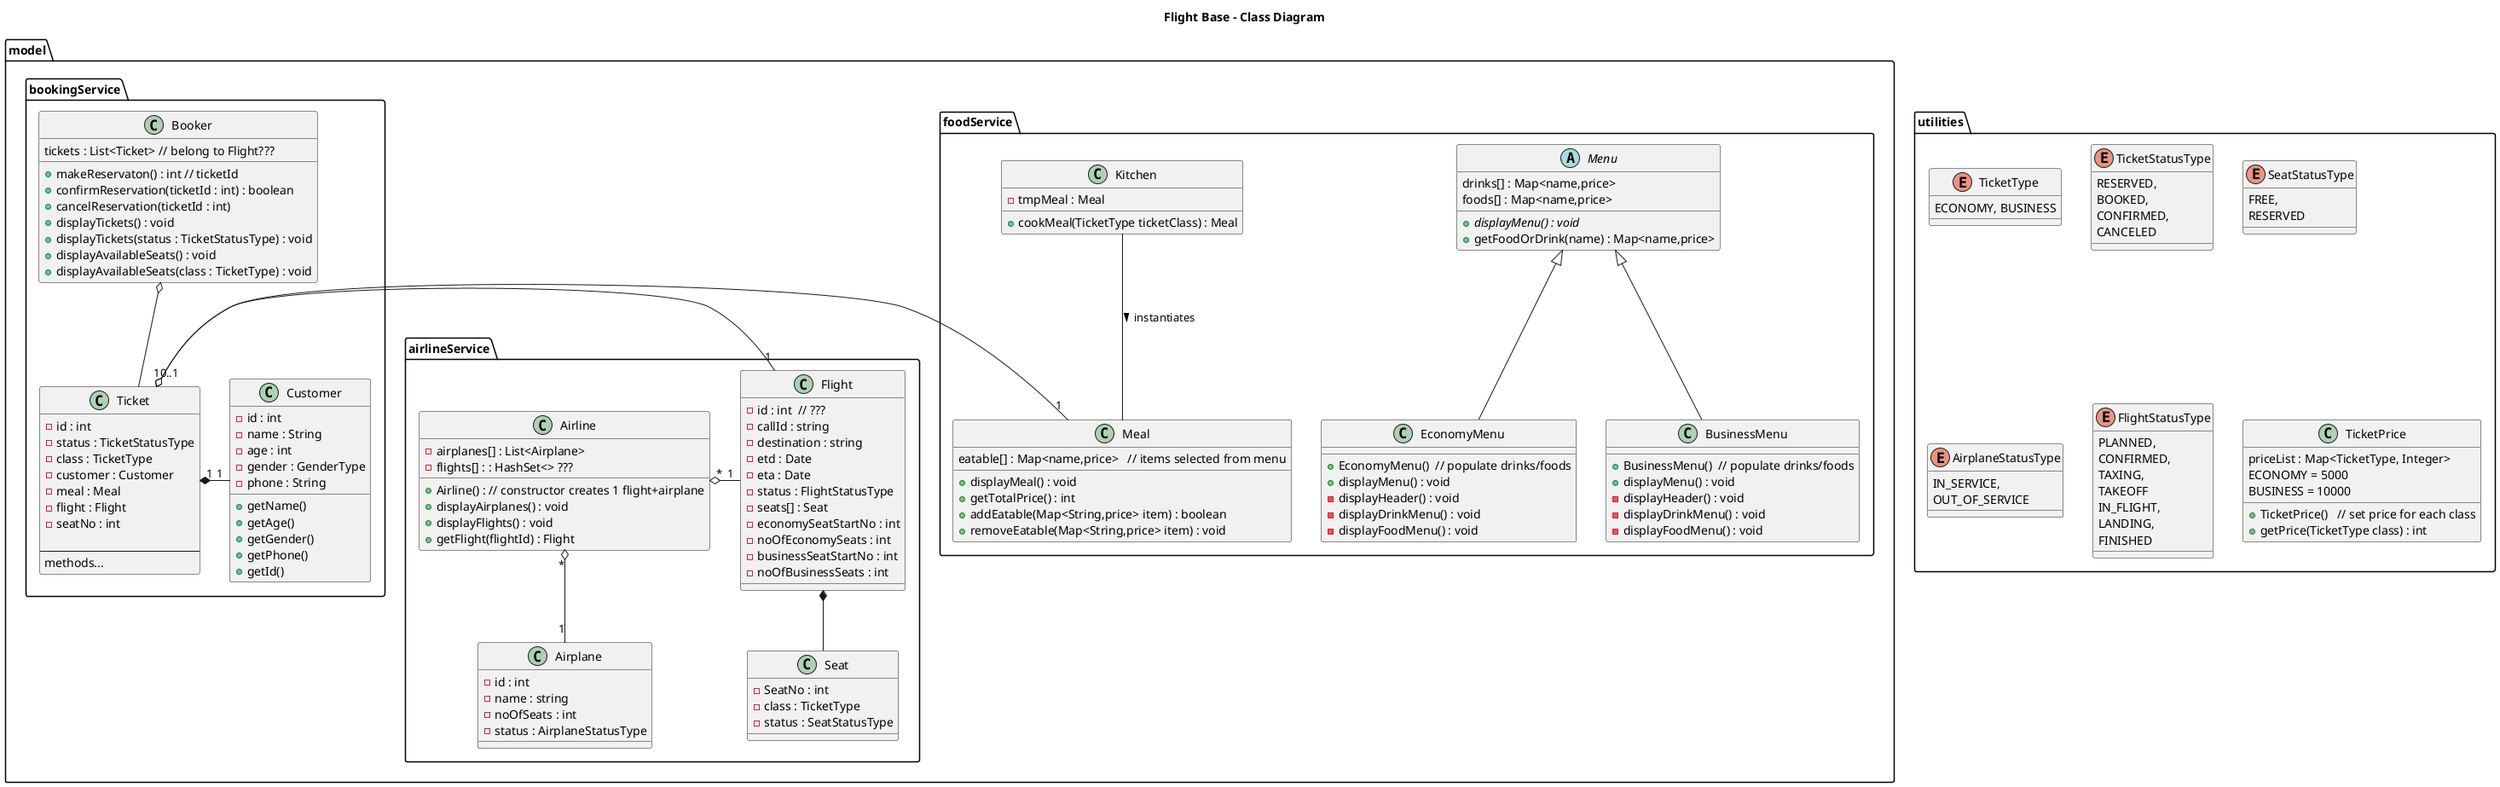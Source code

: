 @startuml

' settings
' --------------------------------------------
' skinparam classAttributeIconSize 0
title Flight Base - Class Diagram

' define packages/namespaces and/or classes
' note:  may contain internal relations
' -----------------------------------------


' --- Application/UI

/'
 ' package "application" as appl {
 ' 	class main
 ' }
 ' 
 ' package ui {
 ' 
 ' class "userInterface" as ui 
 ' 
 ' }
 ' 
 ' ' --- Exceptions
 ' package "exception" as except {
 '   class BookingException
 ' }
 '/


' --- utilities
package utilities {

enum TicketType {
     ECONOMY, BUSINESS
  }

enum TicketStatusType {
     RESERVED,
     BOOKED,
     CONFIRMED,
     CANCELED
  }

enum SeatStatusType {
     FREE,
     RESERVED
  }

enum AirplaneStatusType {
     IN_SERVICE,
     OUT_OF_SERVICE
  }

enum FlightStatusType {
     PLANNED,
     CONFIRMED,
     TAXING,
     TAKEOFF
     IN_FLIGHT,
     LANDING,
     FINISHED
  }

class "TicketPrice" as tPrice {
      priceList : Map<TicketType, Integer>
      ECONOMY = 5000
      BUSINESS = 10000
      + TicketPrice()   // set price for each class
      + getPrice(TicketType class) : int
  }

}


package "model.foodService" {

abstract class "Menu" as menu {
      drinks[] : Map<name,price>
      foods[] : Map<name,price>
      +  {abstract} displayMenu() : void
      +  getFoodOrDrink(name) : Map<name,price>
  }

class "EconomyMenu" as eMenu {
      + EconomyMenu()  // populate drinks/foods
      +  displayMenu() : void
      - displayHeader() : void
      - displayDrinkMenu() : void
      - displayFoodMenu() : void
  }

class "BusinessMenu" as bMenu {
      + BusinessMenu()  // populate drinks/foods
      +  displayMenu() : void
      - displayHeader() : void
      - displayDrinkMenu() : void
      - displayFoodMenu() : void

  }

class "Kitchen" as kitchen {
      - tmpMeal : Meal

      +cookMeal(TicketType ticketClass) : Meal
  }

class "Meal" as meal {
      eatable[] : Map<name,price>   // items selected from menu
      + displayMeal() : void
      + getTotalPrice() : int
      + addEatable(Map<String,price> item) : boolean
      + removeEatable(Map<String,price> item) : void
}

' - package interanal relations 
menu <|-down- bMenu 
menu <|-down- eMenu 
kitchen -down- meal : > instantiates

}  /' end package foodService '/




' --- booking service

' --- airline service
package "model.airlineService" {

class "Airline" as airline {
      - airplanes[] : List<Airplane>
      - flights[] : : HashSet<> ???

      + Airline() : // constructor creates 1 flight+airplane
      + displayAirplanes() : void
      + displayFlights() : void
      + getFlight(flightId) : Flight
  }

class "Airplane" as airplane {
      - id : int
      - name : string
      - noOfSeats : int
      - status : AirplaneStatusType
      
  }

class "Flight" as flight {
      - id : int  // ???
      - callId : string
      - destination : string
      - etd : Date
      - eta : Date
      - status : FlightStatusType
      - seats[] : Seat
      - economySeatStartNo : int
      - noOfEconomySeats : int
      - businessSeatStartNo : int
      - noOfBusinessSeats : int

  }

class "Seat" as seat {
      - SeatNo : int
      - class : TicketType
      - status : SeatStatusType
 }
 
' - package interanal relations
flight *-down- seat
airline "*" o-down- "1" airplane
airline "*" o-right- "1" flight
}

package "model.bookingService" {

class "Booker" as booker {
      tickets : List<Ticket> // belong to Flight???
      
      + makeReservaton() : int // ticketId
      + confirmReservation(ticketId : int) : boolean
      + cancelReservation(ticketId : int)
      + displayTickets() : void
      + displayTickets(status : TicketStatusType) : void
      + displayAvailableSeats() : void
      + displayAvailableSeats(class : TicketType) : void
  }

class "Ticket" as ticket {
 - id : int
 - status : TicketStatusType
- class : TicketType
 - customer : Customer
 - meal : Meal
 - flight : Flight
 - seatNo : int

--
methods...
  }


class "Customer" as customer {
      - id : int
      - name : String
      - age : int
      - gender : GenderType
      - phone : String

      + getName()
      + getAge()
      + getGender()
      + getPhone()
      + getId()
  }

' - package interanal relations

booker o-down- ticket
ticket "1" *- "1" customer

}  /' end package: model.bookingService '/


' define relations between packages/interfaces
' --------------------------------------------
ticket "0..1" o- "1" meal
ticket "1" o- "1" flight

' define hidden relations to control image layout
' -----------------------------------------------
'customer -[hidden]- booker
'ui -[hidden]- booker
'airline -[hidden]- booker
'airlineService -[hidden]- bookingService

@enduml
